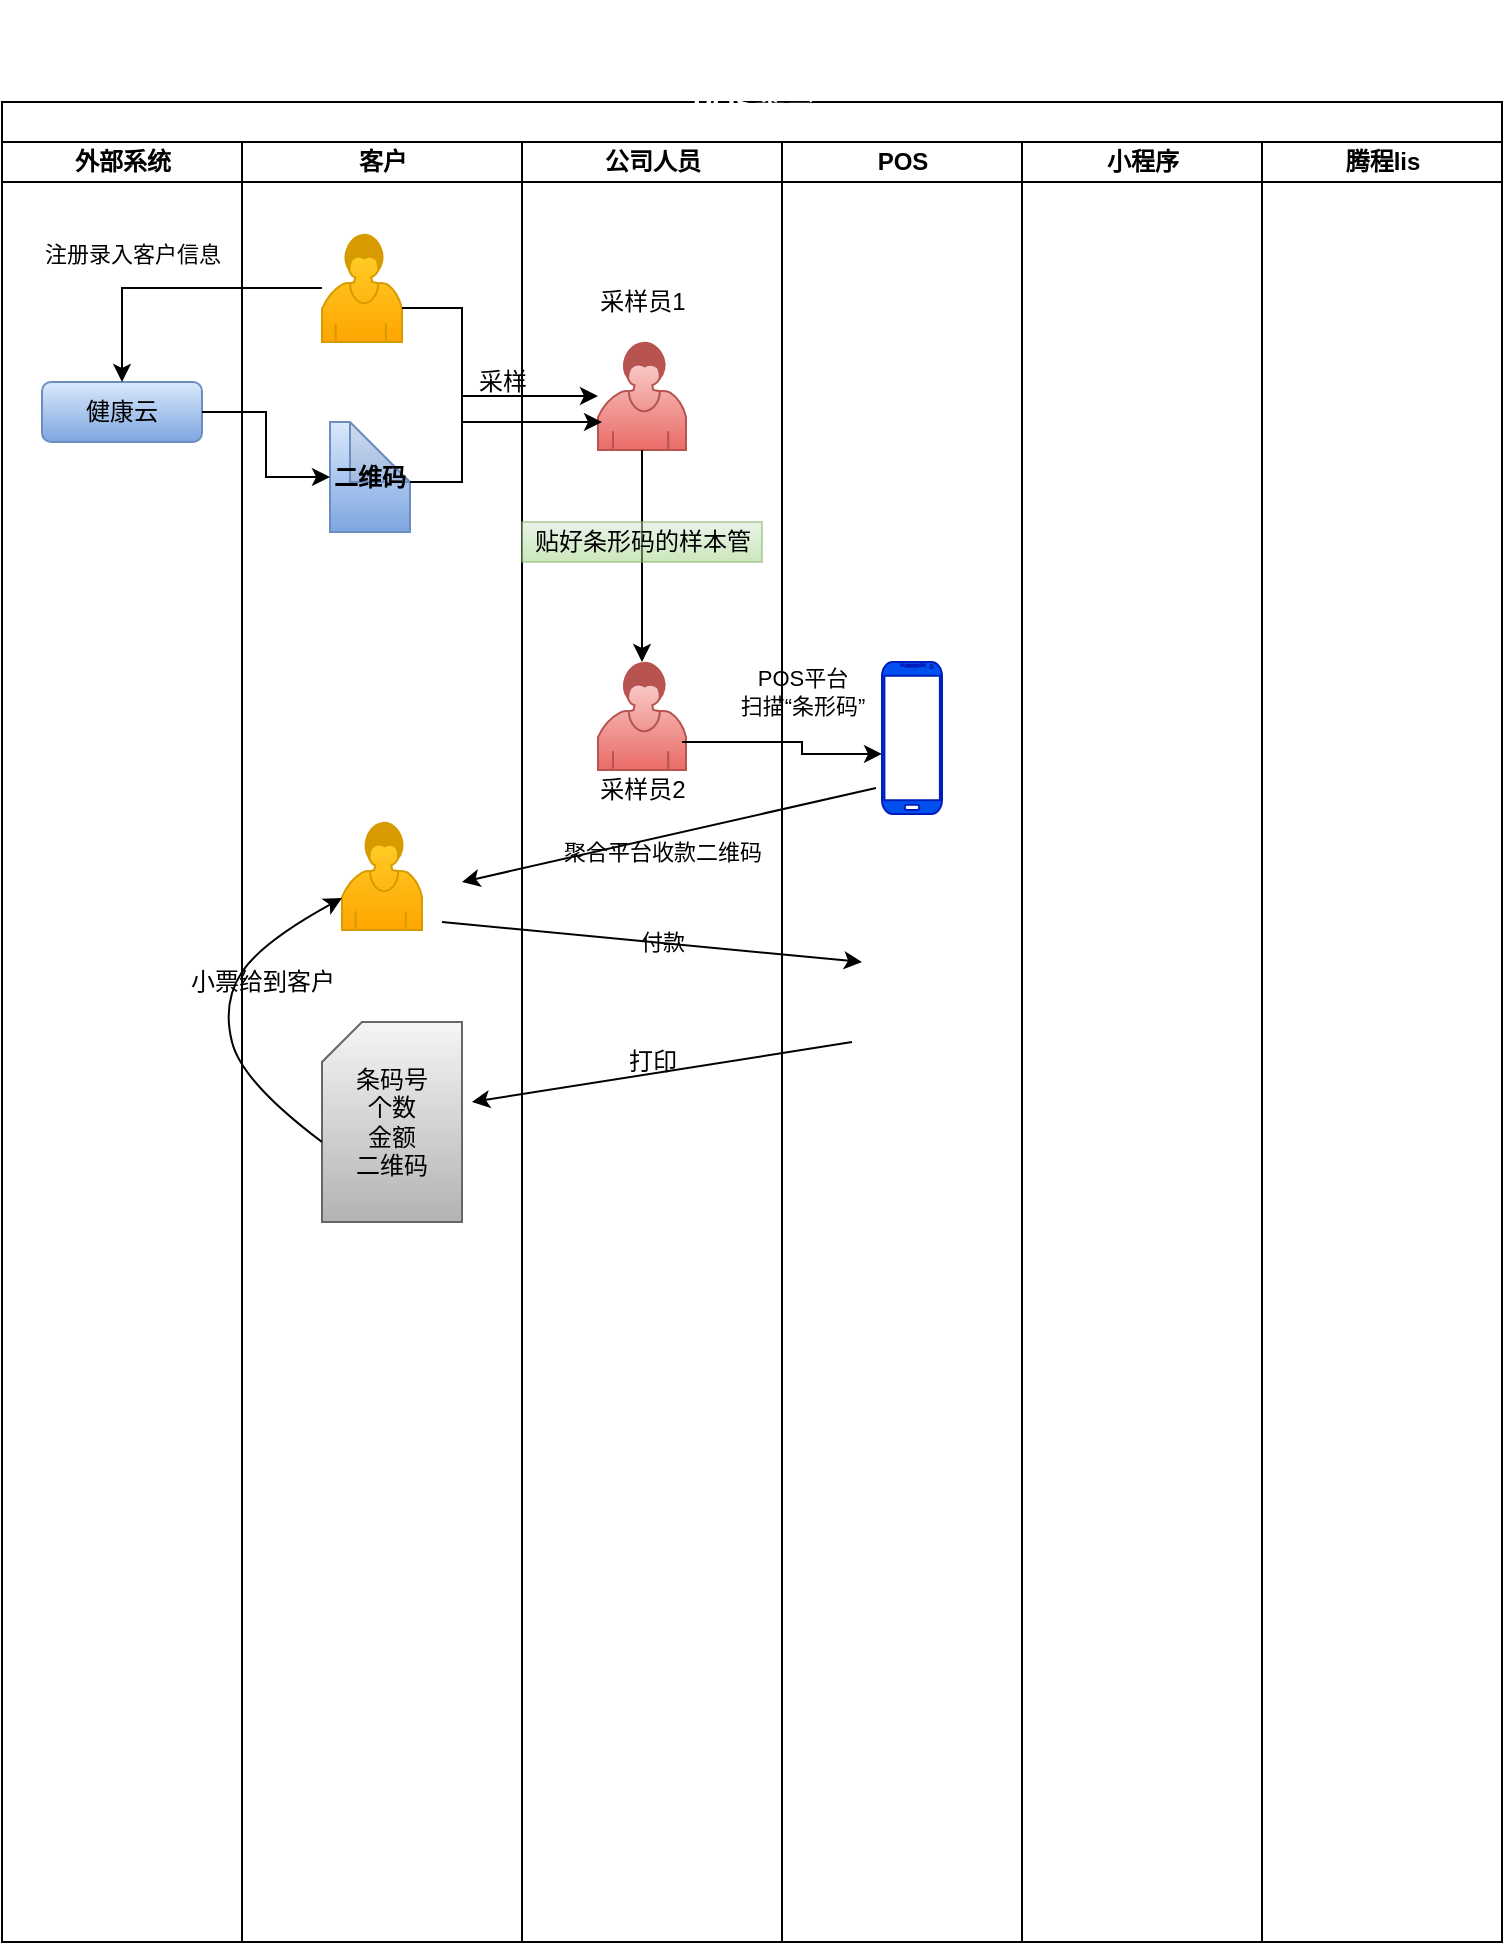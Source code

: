 <mxfile version="13.11.0" type="github"><diagram id="tDkgz1n_9_K94WxZJOUZ" name="Page-1"><mxGraphModel dx="1240" dy="1742" grid="1" gridSize="10" guides="1" tooltips="1" connect="1" arrows="1" fold="1" page="1" pageScale="1" pageWidth="827" pageHeight="1169" math="0" shadow="0"><root><mxCell id="0"/><mxCell id="1" parent="0"/><mxCell id="9WoC9xP5h2nJLlkWutj_-1" value="&#10;&#10;&#10;&lt;div&gt;&lt;span style=&quot;font-size: 11pt ; color: rgb(255 , 255 , 255)&quot;&gt;POS平台&#10;&lt;/span&gt;&lt;/div&gt;&lt;div&gt;&lt;span style=&quot;font-size: 11pt ; color: rgb(255 , 255 , 255)&quot;&gt;扫描“条形码”&lt;/span&gt;&lt;/div&gt;&#10;&#10;&#10;" style="swimlane;html=1;childLayout=stackLayout;resizeParent=1;resizeParentMax=0;startSize=20;" vertex="1" parent="1"><mxGeometry x="210" y="-30" width="750" height="920" as="geometry"/></mxCell><mxCell id="9WoC9xP5h2nJLlkWutj_-2" value="外部系统" style="swimlane;html=1;startSize=20;" vertex="1" parent="9WoC9xP5h2nJLlkWutj_-1"><mxGeometry y="20" width="120" height="900" as="geometry"/></mxCell><mxCell id="9WoC9xP5h2nJLlkWutj_-9" value="健康云" style="rounded=1;whiteSpace=wrap;html=1;gradientColor=#7ea6e0;fillColor=#dae8fc;strokeColor=#6c8ebf;" vertex="1" parent="9WoC9xP5h2nJLlkWutj_-2"><mxGeometry x="20" y="120" width="80" height="30" as="geometry"/></mxCell><mxCell id="9WoC9xP5h2nJLlkWutj_-14" value="&lt;font style=&quot;font-size: 11px&quot;&gt;注册录入客户信息&lt;/font&gt;" style="text;html=1;align=center;verticalAlign=middle;resizable=0;points=[];autosize=1;" vertex="1" parent="9WoC9xP5h2nJLlkWutj_-2"><mxGeometry x="10" y="46" width="110" height="20" as="geometry"/></mxCell><mxCell id="9WoC9xP5h2nJLlkWutj_-3" value="客户" style="swimlane;html=1;startSize=20;" vertex="1" parent="9WoC9xP5h2nJLlkWutj_-1"><mxGeometry x="120" y="20" width="140" height="900" as="geometry"/></mxCell><mxCell id="9WoC9xP5h2nJLlkWutj_-10" value="" style="shape=mxgraph.bpmn.user_task;html=1;outlineConnect=0;gradientColor=#ffa500;fillColor=#ffcd28;strokeColor=#d79b00;" vertex="1" parent="9WoC9xP5h2nJLlkWutj_-3"><mxGeometry x="40" y="46" width="40" height="54" as="geometry"/></mxCell><mxCell id="9WoC9xP5h2nJLlkWutj_-15" value="&lt;b&gt;二维码&lt;/b&gt;" style="shape=note;whiteSpace=wrap;html=1;backgroundOutline=1;darkOpacity=0.05;rounded=1;strokeColor=#6c8ebf;fillColor=#dae8fc;gradientColor=#7ea6e0;" vertex="1" parent="9WoC9xP5h2nJLlkWutj_-3"><mxGeometry x="44" y="140" width="40" height="55" as="geometry"/></mxCell><mxCell id="9WoC9xP5h2nJLlkWutj_-31" value="" style="shape=mxgraph.bpmn.user_task;html=1;outlineConnect=0;gradientColor=#ffa500;fillColor=#ffcd28;strokeColor=#d79b00;" vertex="1" parent="9WoC9xP5h2nJLlkWutj_-3"><mxGeometry x="50" y="340" width="40" height="54" as="geometry"/></mxCell><mxCell id="9WoC9xP5h2nJLlkWutj_-37" value="条码号&lt;br&gt;个数&lt;br&gt;金额&lt;br&gt;二维码" style="shape=card;whiteSpace=wrap;html=1;gradientColor=#b3b3b3;fillColor=#f5f5f5;strokeColor=#666666;size=20;" vertex="1" parent="9WoC9xP5h2nJLlkWutj_-3"><mxGeometry x="40" y="440" width="70" height="100" as="geometry"/></mxCell><mxCell id="9WoC9xP5h2nJLlkWutj_-38" value="" style="curved=1;endArrow=classic;html=1;exitX=0;exitY=0;exitDx=0;exitDy=60;exitPerimeter=0;" edge="1" parent="9WoC9xP5h2nJLlkWutj_-3" source="9WoC9xP5h2nJLlkWutj_-37" target="9WoC9xP5h2nJLlkWutj_-31"><mxGeometry width="50" height="50" relative="1" as="geometry"><mxPoint x="150" y="490" as="sourcePoint"/><mxPoint x="200" y="440" as="targetPoint"/><Array as="points"><mxPoint y="470"/><mxPoint x="-10" y="430"/><mxPoint x="10" y="400"/></Array></mxGeometry></mxCell><mxCell id="9WoC9xP5h2nJLlkWutj_-4" value="公司人员" style="swimlane;html=1;startSize=20;" vertex="1" parent="9WoC9xP5h2nJLlkWutj_-1"><mxGeometry x="260" y="20" width="130" height="900" as="geometry"/></mxCell><mxCell id="9WoC9xP5h2nJLlkWutj_-17" value="" style="shape=mxgraph.bpmn.user_task;html=1;outlineConnect=0;gradientColor=#ea6b66;fillColor=#f8cecc;strokeColor=#b85450;" vertex="1" parent="9WoC9xP5h2nJLlkWutj_-4"><mxGeometry x="38" y="100" width="44" height="54" as="geometry"/></mxCell><mxCell id="9WoC9xP5h2nJLlkWutj_-18" value="采样员1" style="text;html=1;align=center;verticalAlign=middle;resizable=0;points=[];autosize=1;" vertex="1" parent="9WoC9xP5h2nJLlkWutj_-4"><mxGeometry x="30" y="70" width="60" height="20" as="geometry"/></mxCell><mxCell id="9WoC9xP5h2nJLlkWutj_-22" value="" style="shape=mxgraph.bpmn.user_task;html=1;outlineConnect=0;gradientColor=#ea6b66;fillColor=#f8cecc;strokeColor=#b85450;" vertex="1" parent="9WoC9xP5h2nJLlkWutj_-4"><mxGeometry x="38" y="260" width="44" height="54" as="geometry"/></mxCell><mxCell id="9WoC9xP5h2nJLlkWutj_-23" value="" style="edgeStyle=orthogonalEdgeStyle;rounded=0;orthogonalLoop=1;jettySize=auto;html=1;" edge="1" parent="9WoC9xP5h2nJLlkWutj_-4" source="9WoC9xP5h2nJLlkWutj_-17" target="9WoC9xP5h2nJLlkWutj_-22"><mxGeometry relative="1" as="geometry"/></mxCell><mxCell id="9WoC9xP5h2nJLlkWutj_-24" value="贴好条形码的样本管" style="text;html=1;align=center;verticalAlign=middle;resizable=0;points=[];autosize=1;gradientColor=#97d077;fillColor=#d5e8d4;strokeColor=#82b366;opacity=50;" vertex="1" parent="9WoC9xP5h2nJLlkWutj_-4"><mxGeometry y="190" width="120" height="20" as="geometry"/></mxCell><mxCell id="9WoC9xP5h2nJLlkWutj_-25" value="采样员2" style="text;html=1;align=center;verticalAlign=middle;resizable=0;points=[];autosize=1;" vertex="1" parent="9WoC9xP5h2nJLlkWutj_-4"><mxGeometry x="30" y="314" width="60" height="20" as="geometry"/></mxCell><mxCell id="9WoC9xP5h2nJLlkWutj_-30" value="&lt;div style=&quot;font-size: 11px&quot;&gt;聚合平台收款二维码&lt;/div&gt;" style="text;html=1;align=center;verticalAlign=middle;resizable=0;points=[];autosize=1;" vertex="1" parent="9WoC9xP5h2nJLlkWutj_-4"><mxGeometry x="10" y="345" width="120" height="20" as="geometry"/></mxCell><mxCell id="9WoC9xP5h2nJLlkWutj_-34" value="&lt;div style=&quot;font-size: 11px&quot;&gt;付款&lt;/div&gt;" style="text;html=1;align=center;verticalAlign=middle;resizable=0;points=[];autosize=1;" vertex="1" parent="9WoC9xP5h2nJLlkWutj_-4"><mxGeometry x="50" y="390" width="40" height="20" as="geometry"/></mxCell><mxCell id="9WoC9xP5h2nJLlkWutj_-35" value="" style="endArrow=classic;html=1;entryX=1.071;entryY=0.4;entryDx=0;entryDy=0;entryPerimeter=0;" edge="1" parent="9WoC9xP5h2nJLlkWutj_-4" target="9WoC9xP5h2nJLlkWutj_-37"><mxGeometry width="50" height="50" relative="1" as="geometry"><mxPoint x="165" y="450" as="sourcePoint"/><mxPoint x="-25" y="460" as="targetPoint"/></mxGeometry></mxCell><mxCell id="9WoC9xP5h2nJLlkWutj_-36" value="打印" style="text;html=1;align=center;verticalAlign=middle;resizable=0;points=[];autosize=1;" vertex="1" parent="9WoC9xP5h2nJLlkWutj_-4"><mxGeometry x="45" y="450" width="40" height="20" as="geometry"/></mxCell><mxCell id="9WoC9xP5h2nJLlkWutj_-5" value="POS" style="swimlane;html=1;startSize=20;" vertex="1" parent="9WoC9xP5h2nJLlkWutj_-1"><mxGeometry x="390" y="20" width="120" height="900" as="geometry"/></mxCell><mxCell id="9WoC9xP5h2nJLlkWutj_-26" value="" style="verticalLabelPosition=bottom;verticalAlign=top;html=1;shadow=0;dashed=0;strokeWidth=1;shape=mxgraph.android.phone2;strokeColor=#001DBC;fillColor=#0050ef;fontColor=#ffffff;" vertex="1" parent="9WoC9xP5h2nJLlkWutj_-5"><mxGeometry x="50" y="260" width="30" height="76" as="geometry"/></mxCell><mxCell id="9WoC9xP5h2nJLlkWutj_-27" value="&lt;div style=&quot;font-size: 11px&quot;&gt;&lt;span style=&quot;font-size: 11px&quot;&gt;&lt;font style=&quot;font-size: 11px&quot;&gt;POS平台&lt;br/&gt;&lt;/font&gt;&lt;/span&gt;&lt;/div&gt;&lt;div style=&quot;font-size: 11px&quot;&gt;&lt;span style=&quot;font-size: 11px&quot;&gt;&lt;font style=&quot;font-size: 11px&quot;&gt;扫描“条形码”&lt;/font&gt;&lt;/span&gt;&lt;/div&gt;" style="text;html=1;align=center;verticalAlign=middle;resizable=0;points=[];autosize=1;" vertex="1" parent="9WoC9xP5h2nJLlkWutj_-5"><mxGeometry x="-30" y="260" width="80" height="30" as="geometry"/></mxCell><mxCell id="9WoC9xP5h2nJLlkWutj_-6" value="小程序" style="swimlane;html=1;startSize=20;" vertex="1" parent="9WoC9xP5h2nJLlkWutj_-1"><mxGeometry x="510" y="20" width="120" height="900" as="geometry"/></mxCell><mxCell id="9WoC9xP5h2nJLlkWutj_-8" value="腾程lis" style="swimlane;html=1;startSize=20;" vertex="1" parent="9WoC9xP5h2nJLlkWutj_-1"><mxGeometry x="630" y="20" width="120" height="900" as="geometry"/></mxCell><mxCell id="9WoC9xP5h2nJLlkWutj_-11" value="" style="edgeStyle=orthogonalEdgeStyle;rounded=0;orthogonalLoop=1;jettySize=auto;html=1;entryX=0.5;entryY=0;entryDx=0;entryDy=0;" edge="1" parent="9WoC9xP5h2nJLlkWutj_-1" source="9WoC9xP5h2nJLlkWutj_-10" target="9WoC9xP5h2nJLlkWutj_-9"><mxGeometry relative="1" as="geometry"><mxPoint x="60" y="120" as="targetPoint"/><Array as="points"><mxPoint x="60" y="93"/></Array></mxGeometry></mxCell><mxCell id="9WoC9xP5h2nJLlkWutj_-16" value="" style="edgeStyle=orthogonalEdgeStyle;rounded=0;orthogonalLoop=1;jettySize=auto;html=1;" edge="1" parent="9WoC9xP5h2nJLlkWutj_-1" source="9WoC9xP5h2nJLlkWutj_-9" target="9WoC9xP5h2nJLlkWutj_-15"><mxGeometry relative="1" as="geometry"/></mxCell><mxCell id="9WoC9xP5h2nJLlkWutj_-19" style="edgeStyle=orthogonalEdgeStyle;rounded=0;orthogonalLoop=1;jettySize=auto;html=1;exitX=0;exitY=0;exitDx=40;exitDy=30;exitPerimeter=0;" edge="1" parent="9WoC9xP5h2nJLlkWutj_-1" source="9WoC9xP5h2nJLlkWutj_-15" target="9WoC9xP5h2nJLlkWutj_-17"><mxGeometry relative="1" as="geometry"><Array as="points"><mxPoint x="230" y="190"/><mxPoint x="230" y="147"/></Array></mxGeometry></mxCell><mxCell id="9WoC9xP5h2nJLlkWutj_-28" value="" style="edgeStyle=orthogonalEdgeStyle;rounded=0;orthogonalLoop=1;jettySize=auto;html=1;entryX=0;entryY=0.605;entryDx=0;entryDy=0;exitX=0.955;exitY=0.741;exitDx=0;exitDy=0;exitPerimeter=0;entryPerimeter=0;" edge="1" parent="9WoC9xP5h2nJLlkWutj_-1" source="9WoC9xP5h2nJLlkWutj_-22" target="9WoC9xP5h2nJLlkWutj_-26"><mxGeometry relative="1" as="geometry"><mxPoint x="515" y="257" as="targetPoint"/><mxPoint x="605" y="210" as="sourcePoint"/><Array as="points"><mxPoint x="400" y="320"/><mxPoint x="400" y="326"/></Array></mxGeometry></mxCell><mxCell id="9WoC9xP5h2nJLlkWutj_-20" style="edgeStyle=orthogonalEdgeStyle;rounded=0;orthogonalLoop=1;jettySize=auto;html=1;" edge="1" parent="1" source="9WoC9xP5h2nJLlkWutj_-10"><mxGeometry relative="1" as="geometry"><mxPoint x="424" y="180" as="sourcePoint"/><mxPoint x="510" y="130" as="targetPoint"/><Array as="points"><mxPoint x="440" y="73"/><mxPoint x="440" y="130"/><mxPoint x="500" y="130"/></Array></mxGeometry></mxCell><mxCell id="9WoC9xP5h2nJLlkWutj_-21" value="采样" style="text;html=1;align=center;verticalAlign=middle;resizable=0;points=[];autosize=1;" vertex="1" parent="1"><mxGeometry x="440" y="100" width="40" height="20" as="geometry"/></mxCell><mxCell id="9WoC9xP5h2nJLlkWutj_-29" value="" style="endArrow=classic;html=1;exitX=-0.1;exitY=0.829;exitDx=0;exitDy=0;exitPerimeter=0;" edge="1" parent="1" source="9WoC9xP5h2nJLlkWutj_-26"><mxGeometry width="50" height="50" relative="1" as="geometry"><mxPoint x="630" y="320" as="sourcePoint"/><mxPoint x="440" y="360" as="targetPoint"/></mxGeometry></mxCell><mxCell id="9WoC9xP5h2nJLlkWutj_-33" value="" style="endArrow=classic;html=1;" edge="1" parent="1"><mxGeometry width="50" height="50" relative="1" as="geometry"><mxPoint x="430" y="380" as="sourcePoint"/><mxPoint x="640" y="400" as="targetPoint"/></mxGeometry></mxCell><mxCell id="9WoC9xP5h2nJLlkWutj_-39" value="小票给到客户" style="text;html=1;align=center;verticalAlign=middle;resizable=0;points=[];autosize=1;" vertex="1" parent="1"><mxGeometry x="295" y="400" width="90" height="20" as="geometry"/></mxCell></root></mxGraphModel></diagram></mxfile>